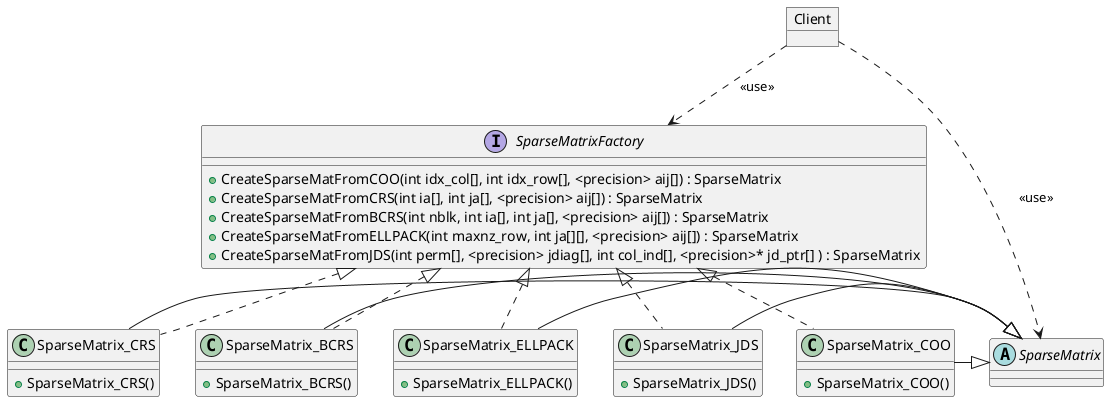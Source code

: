 @startuml

' ---------------------------------- Objects -------------------------------- '
object Client

' --------------------------- Sparse Matrix Factory ------------------------- '
interface SparseMatrixFactory

' Methods
SparseMatrixFactory : + CreateSparseMatFromCOO(int idx_col[], int idx_row[], <precision> aij[]) : SparseMatrix
SparseMatrixFactory : + CreateSparseMatFromCRS(int ia[], int ja[], <precision> aij[]) : SparseMatrix
SparseMatrixFactory : + CreateSparseMatFromBCRS(int nblk, int ia[], int ja[], <precision> aij[]) : SparseMatrix
SparseMatrixFactory : + CreateSparseMatFromELLPACK(int maxnz_row, int ja[][], <precision> aij[]) : SparseMatrix
SparseMatrixFactory : + CreateSparseMatFromJDS(int perm[], <precision> jdiag[], int col_ind[], <precision>* jd_ptr[] ) : SparseMatrix

' --------------------------- Sparse Matrix Classes ------------------------- '
abstract class SparseMatrix
SparseMatrix_COO : + SparseMatrix_COO()
SparseMatrix_CRS : + SparseMatrix_CRS()
SparseMatrix_BCRS : + SparseMatrix_BCRS()
SparseMatrix_ELLPACK : + SparseMatrix_ELLPACK()
SparseMatrix_JDS : + SparseMatrix_JDS()

' -------------------------------- Associations ----------------------------- '
Client ..> SparseMatrixFactory : <<use>> 
Client ..> SparseMatrix : <<use>>

SparseMatrixFactory <|.. SparseMatrix_COO
SparseMatrixFactory <|.. SparseMatrix_CRS
SparseMatrixFactory <|.. SparseMatrix_BCRS
SparseMatrixFactory <|.. SparseMatrix_ELLPACK
SparseMatrixFactory <|.. SparseMatrix_JDS

SparseMatrix_COO -|> SparseMatrix
SparseMatrix_CRS -|> SparseMatrix
SparseMatrix_BCRS -|> SparseMatrix
SparseMatrix_ELLPACK -|> SparseMatrix
SparseMatrix_JDS -|> SparseMatrix

@enduml

